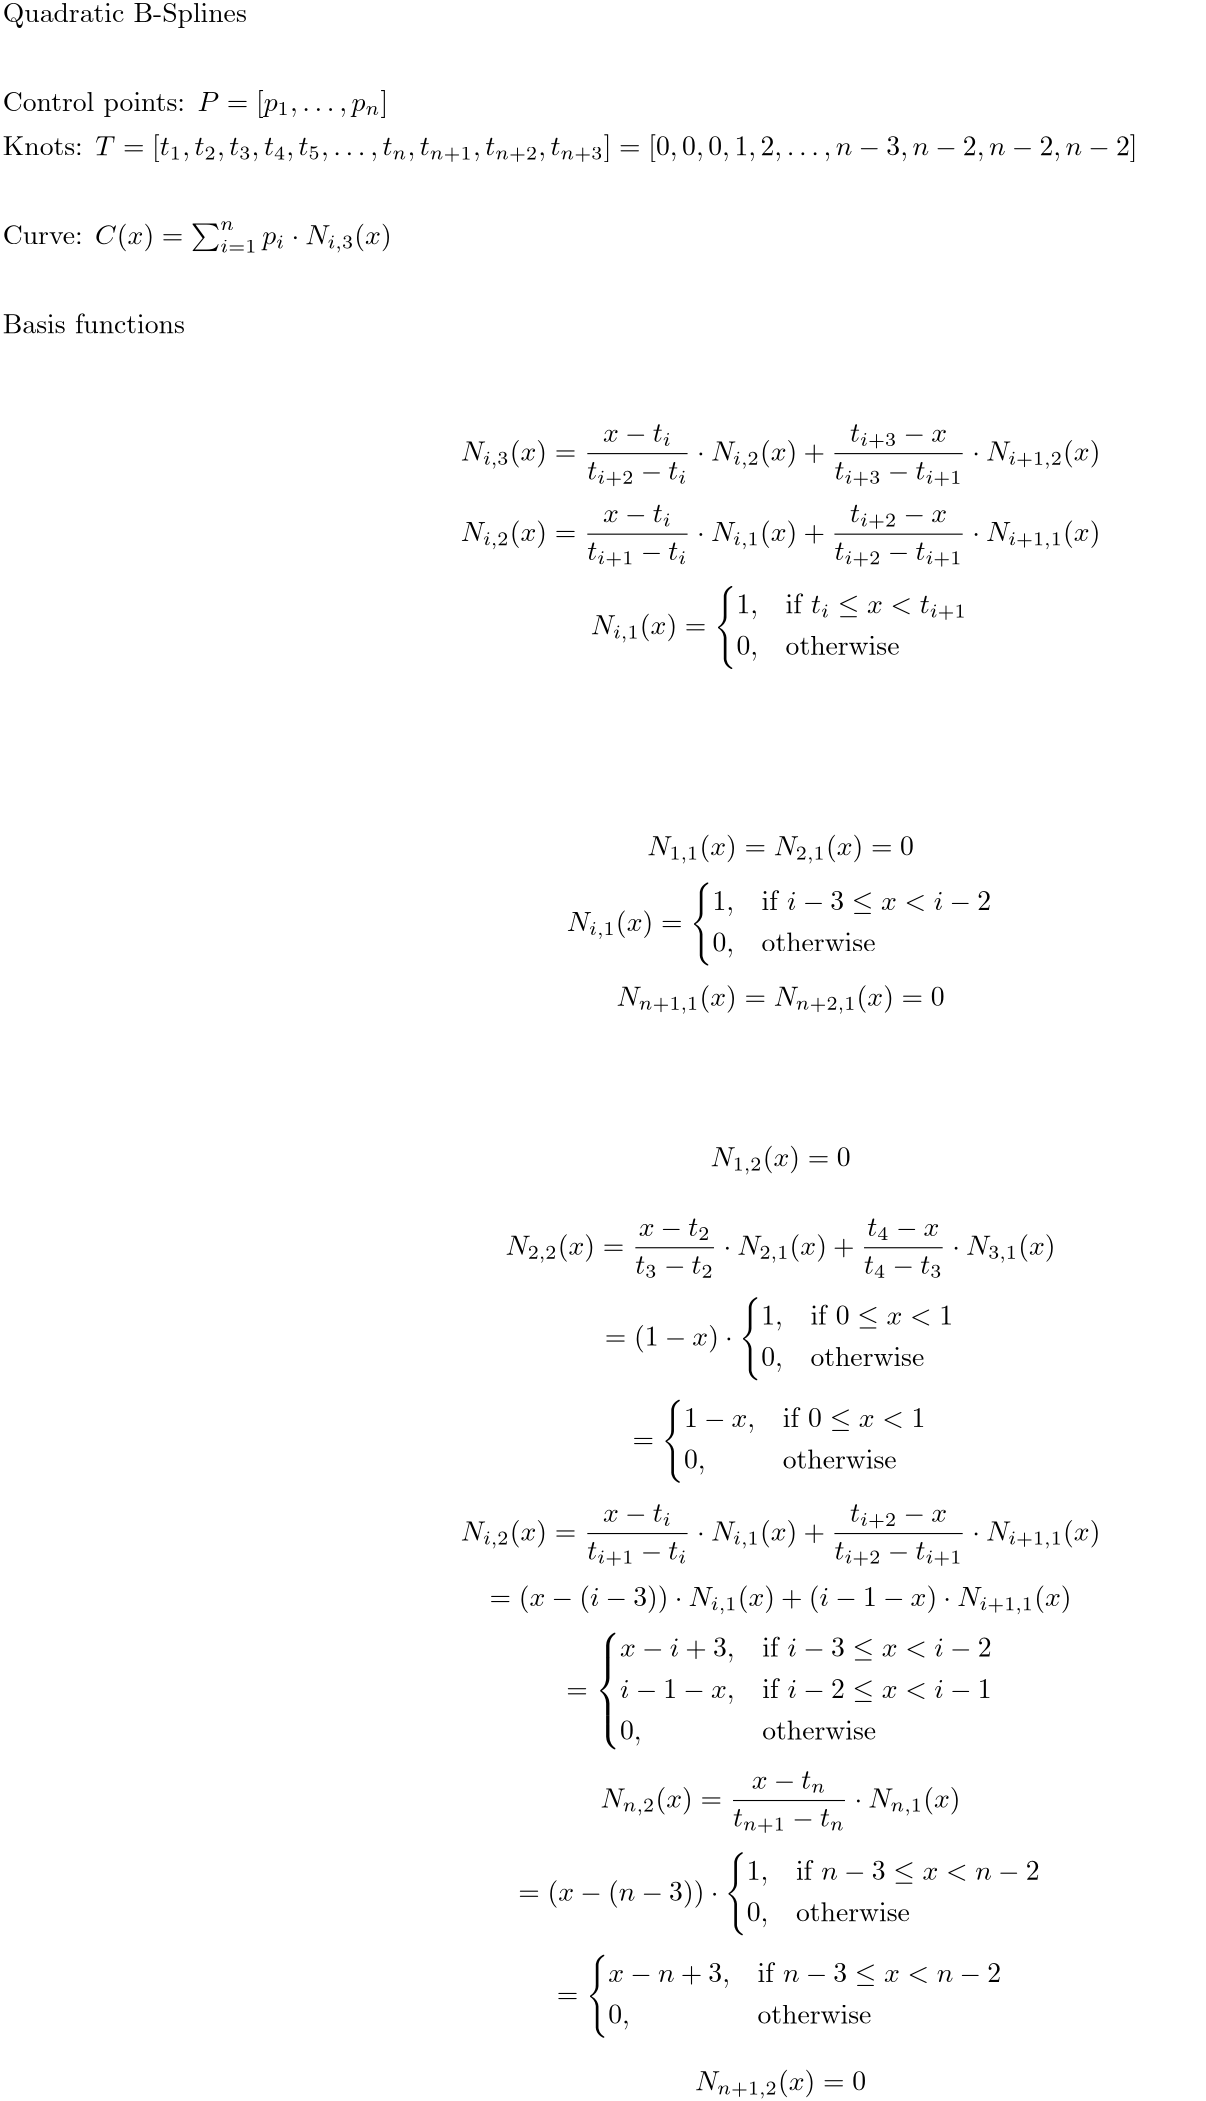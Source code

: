 <?xml version="1.0"?>
<!DOCTYPE ipe SYSTEM "ipe.dtd">
<ipe version="70005" creator="Ipe 7.1.4">
<info created="D:20150729222736" modified="D:20150802202437"/>
<preamble>\usepackage{mathtools}</preamble>
<ipestyle name="basic">
<symbol name="arrow/arc(spx)">
<path stroke="sym-stroke" fill="sym-stroke" pen="sym-pen">
0 0 m
-1 0.333 l
-1 -0.333 l
h
</path>
</symbol>
<symbol name="arrow/farc(spx)">
<path stroke="sym-stroke" fill="white" pen="sym-pen">
0 0 m
-1 0.333 l
-1 -0.333 l
h
</path>
</symbol>
<symbol name="mark/circle(sx)" transformations="translations">
<path fill="sym-stroke">
0.6 0 0 0.6 0 0 e
0.4 0 0 0.4 0 0 e
</path>
</symbol>
<symbol name="mark/disk(sx)" transformations="translations">
<path fill="sym-stroke">
0.6 0 0 0.6 0 0 e
</path>
</symbol>
<symbol name="mark/fdisk(sfx)" transformations="translations">
<group>
<path fill="sym-fill">
0.5 0 0 0.5 0 0 e
</path>
<path fill="sym-stroke" fillrule="eofill">
0.6 0 0 0.6 0 0 e
0.4 0 0 0.4 0 0 e
</path>
</group>
</symbol>
<symbol name="mark/box(sx)" transformations="translations">
<path fill="sym-stroke" fillrule="eofill">
-0.6 -0.6 m
0.6 -0.6 l
0.6 0.6 l
-0.6 0.6 l
h
-0.4 -0.4 m
0.4 -0.4 l
0.4 0.4 l
-0.4 0.4 l
h
</path>
</symbol>
<symbol name="mark/square(sx)" transformations="translations">
<path fill="sym-stroke">
-0.6 -0.6 m
0.6 -0.6 l
0.6 0.6 l
-0.6 0.6 l
h
</path>
</symbol>
<symbol name="mark/fsquare(sfx)" transformations="translations">
<group>
<path fill="sym-fill">
-0.5 -0.5 m
0.5 -0.5 l
0.5 0.5 l
-0.5 0.5 l
h
</path>
<path fill="sym-stroke" fillrule="eofill">
-0.6 -0.6 m
0.6 -0.6 l
0.6 0.6 l
-0.6 0.6 l
h
-0.4 -0.4 m
0.4 -0.4 l
0.4 0.4 l
-0.4 0.4 l
h
</path>
</group>
</symbol>
<symbol name="mark/cross(sx)" transformations="translations">
<group>
<path fill="sym-stroke">
-0.43 -0.57 m
0.57 0.43 l
0.43 0.57 l
-0.57 -0.43 l
h
</path>
<path fill="sym-stroke">
-0.43 0.57 m
0.57 -0.43 l
0.43 -0.57 l
-0.57 0.43 l
h
</path>
</group>
</symbol>
<symbol name="arrow/fnormal(spx)">
<path stroke="sym-stroke" fill="white" pen="sym-pen">
0 0 m
-1 0.333 l
-1 -0.333 l
h
</path>
</symbol>
<symbol name="arrow/pointed(spx)">
<path stroke="sym-stroke" fill="sym-stroke" pen="sym-pen">
0 0 m
-1 0.333 l
-0.8 0 l
-1 -0.333 l
h
</path>
</symbol>
<symbol name="arrow/fpointed(spx)">
<path stroke="sym-stroke" fill="white" pen="sym-pen">
0 0 m
-1 0.333 l
-0.8 0 l
-1 -0.333 l
h
</path>
</symbol>
<symbol name="arrow/linear(spx)">
<path stroke="sym-stroke" pen="sym-pen">
-1 0.333 m
0 0 l
-1 -0.333 l
</path>
</symbol>
<symbol name="arrow/fdouble(spx)">
<path stroke="sym-stroke" fill="white" pen="sym-pen">
0 0 m
-1 0.333 l
-1 -0.333 l
h
-1 0 m
-2 0.333 l
-2 -0.333 l
h
</path>
</symbol>
<symbol name="arrow/double(spx)">
<path stroke="sym-stroke" fill="sym-stroke" pen="sym-pen">
0 0 m
-1 0.333 l
-1 -0.333 l
h
-1 0 m
-2 0.333 l
-2 -0.333 l
h
</path>
</symbol>
<pen name="heavier" value="0.8"/>
<pen name="fat" value="1.2"/>
<pen name="ultrafat" value="2"/>
<symbolsize name="large" value="5"/>
<symbolsize name="small" value="2"/>
<symbolsize name="tiny" value="1.1"/>
<arrowsize name="large" value="10"/>
<arrowsize name="small" value="5"/>
<arrowsize name="tiny" value="3"/>
<color name="red" value="1 0 0"/>
<color name="green" value="0 1 0"/>
<color name="blue" value="0 0 1"/>
<color name="yellow" value="1 1 0"/>
<color name="orange" value="1 0.647 0"/>
<color name="gold" value="1 0.843 0"/>
<color name="purple" value="0.627 0.125 0.941"/>
<color name="gray" value="0.745"/>
<color name="brown" value="0.647 0.165 0.165"/>
<color name="navy" value="0 0 0.502"/>
<color name="pink" value="1 0.753 0.796"/>
<color name="seagreen" value="0.18 0.545 0.341"/>
<color name="turquoise" value="0.251 0.878 0.816"/>
<color name="violet" value="0.933 0.51 0.933"/>
<color name="darkblue" value="0 0 0.545"/>
<color name="darkcyan" value="0 0.545 0.545"/>
<color name="darkgray" value="0.663"/>
<color name="darkgreen" value="0 0.392 0"/>
<color name="darkmagenta" value="0.545 0 0.545"/>
<color name="darkorange" value="1 0.549 0"/>
<color name="darkred" value="0.545 0 0"/>
<color name="lightblue" value="0.678 0.847 0.902"/>
<color name="lightcyan" value="0.878 1 1"/>
<color name="lightgray" value="0.827"/>
<color name="lightgreen" value="0.565 0.933 0.565"/>
<color name="lightyellow" value="1 1 0.878"/>
<dashstyle name="dashed" value="[4] 0"/>
<dashstyle name="dotted" value="[1 3] 0"/>
<dashstyle name="dash dotted" value="[4 2 1 2] 0"/>
<dashstyle name="dash dot dotted" value="[4 2 1 2 1 2] 0"/>
<textsize name="large" value="\large"/>
<textsize name="small" value="\small"/>
<textsize name="tiny" value="\tiny"/>
<textsize name="Large" value="\Large"/>
<textsize name="LARGE" value="\LARGE"/>
<textsize name="huge" value="\huge"/>
<textsize name="Huge" value="\Huge"/>
<textsize name="footnote" value="\footnotesize"/>
<textstyle name="center" begin="\begin{center}" end="\end{center}"/>
<textstyle name="itemize" begin="\begin{itemize}" end="\end{itemize}"/>
<textstyle name="item" begin="\begin{itemize}\item{}" end="\end{itemize}"/>
<gridsize name="4 pts" value="4"/>
<gridsize name="8 pts (~3 mm)" value="8"/>
<gridsize name="16 pts (~6 mm)" value="16"/>
<gridsize name="32 pts (~12 mm)" value="32"/>
<gridsize name="10 pts (~3.5 mm)" value="10"/>
<gridsize name="20 pts (~7 mm)" value="20"/>
<gridsize name="14 pts (~5 mm)" value="14"/>
<gridsize name="28 pts (~10 mm)" value="28"/>
<gridsize name="56 pts (~20 mm)" value="56"/>
<anglesize name="90 deg" value="90"/>
<anglesize name="60 deg" value="60"/>
<anglesize name="45 deg" value="45"/>
<anglesize name="30 deg" value="30"/>
<anglesize name="22.5 deg" value="22.5"/>
<tiling name="falling" angle="-60" step="4" width="1"/>
<tiling name="rising" angle="30" step="4" width="1"/>
</ipestyle>
<page>
<layer name="alpha"/>
<view layers="alpha" active="alpha"/>
<text layer="alpha" transformations="translations" pos="16 816" stroke="black" type="label" width="87.948" height="6.926" depth="1.93" valign="baseline">Quadratic B-Splines</text>
<text transformations="translations" pos="16 784" stroke="black" type="label" width="138.753" height="7.473" depth="2.49" valign="baseline">$\textrm{Control points: } P = [p_1, \dots, p_n]$</text>
<text transformations="translations" pos="16 768" stroke="black" type="label" width="408.51" height="7.473" depth="2.49" valign="baseline">Knots: $T = [t_1, t_2, t_3, t_4, t_5, \dots, t_{n}, t_{n+1}, t_{n+2}, t_{n+3}] = [0,0,0,1,2,\dots, n-3,n-2,n-2,n-2]$</text>
<text transformations="translations" pos="16 736" stroke="black" type="label" width="140.002" height="8.011" depth="2.99" valign="baseline">Curve: $C(x) = \sum_{i=1}^n p_i \cdot N_{i,3}(x)$</text>
<text transformations="translations" pos="16 704" stroke="black" type="label" width="65.615" height="6.918" depth="0" valign="baseline">Basis functions</text>
<text matrix="1 0 0 1 128 -16" transformations="translations" pos="16 688" stroke="black" type="minipage" width="304" height="46.884" depth="42" valign="top">\[
N_{i,3}(x) = \frac{x - t_i}{t_{i+2}-t_i} \cdot N_{i,2}(x) + \frac{t_{i+3} - x}{t_{i+3}-t_{i+1}} \cdot N_{i+1,2}(x)
\]
\[
N_{i,2}(x) = \frac{x - t_i}{t_{i+1}-t_i} \cdot N_{i,1}(x) + \frac{t_{i+2} - x}{t_{i+2}-t_{i+1}} \cdot N_{i+1,1}(x)
\]
\[
N_{i,1}(x) = \begin{dcases}
    1,&amp; \textrm{if } t_i \leq x &lt; t_{i+1}\\
    0,              &amp; \textrm{otherwise}
\end{dcases}
\]</text>
<text matrix="1 0 0 1 128 -160" transformations="translations" pos="16 688" stroke="black" type="minipage" width="304" height="36.934" depth="32.03" valign="top">\[
N_{1,1}(x) = N_{2,1}(x) = 0
\]
\[
N_{i,1}(x) = \begin{dcases}
    1,&amp; \textrm{if } i-3 \leq x &lt; i-2\\
    0,              &amp; \textrm{otherwise}
\end{dcases}
\]
\[
N_{n+1,1}(x) = N_{n+2,1}(x) = 0
\]
</text>
<text matrix="1 0 0 1 128 -272" transformations="translations" pos="16 688" stroke="black" type="minipage" width="304" height="175.994" depth="171.42" valign="top">\[
N_{1,2}(x) = 0
\]

\[
N_{2,2}(x) = \frac{x - t_2}{t_{3}-t_2} \cdot N_{2,1}(x) + \frac{t_{4} - x}{t_{4}-t_{3}} \cdot N_{3,1}(x)
\]
\[
= (1 - x) \cdot  \begin{dcases}
    1,&amp; \textrm{if } 0 \leq x &lt; 1\\
    0,              &amp; \textrm{otherwise}
\end{dcases}
\]
\[
= \begin{dcases}
    1 - x,&amp; \textrm{if } 0 \leq x &lt; 1\\
    0,              &amp; \textrm{otherwise}
\end{dcases}
\]

\[
N_{i,2}(x) = \frac{x - t_i}{t_{i+1}-t_i} \cdot N_{i,1}(x) + \frac{t_{i+2} - x}{t_{i+2}-t_{i+1}} \cdot N_{i+1,1}(x)
\]
\[
 = (x - (i-3)) \cdot N_{i,1}(x) + (i - 1 - x) \cdot N_{i+1,1}(x)
\]
\[
 = \begin{dcases}
    x - i + 3,&amp; \textrm{if } i - 3 \leq x &lt; i - 2\\
    i - 1 - x,&amp; \textrm{if } i - 2 \leq x &lt; i - 1\\
    0,              &amp; \textrm{otherwise}
\end{dcases}
\]


\[
N_{n,2}(x) = \frac{x - t_n}{t_{n+1}-t_n} \cdot N_{n,1}(x)
\]
\[
= (x - (n - 3)) \cdot  \begin{dcases}
    1,&amp; \textrm{if } n-3 \leq x &lt; n-2\\
    0,              &amp; \textrm{otherwise}
\end{dcases}
\]
\[
= \begin{dcases}
    x - n +3,&amp; \textrm{if } n-3 \leq x &lt; n-2\\
    0,              &amp; \textrm{otherwise}
\end{dcases}
\]

\[
N_{n+1,2}(x) = 0
\]</text>
</page>
<page>
<layer name="alpha"/>
<view layers="alpha" active="alpha"/>
<text layer="alpha" transformations="translations" pos="16 832" stroke="black" type="minipage" width="560" height="404.505" depth="400.5" valign="top">\begin{align*}
N_{1,3}(x) &amp;= \frac{t_{4} - x}{t_{4}-t_{2}} \cdot N_{2,2}(x)\\
           &amp;= (1 - x) \cdot N_{2,2}(x)\\
           &amp;= (1 - x) \cdot \begin{dcases}
                             1 - x,          &amp; \textrm{if } 0 \leq x &lt; 1\\
                             0,              &amp; \textrm{otherwise}
                           \end{dcases}\\
           &amp;= \begin{dcases}
               (1 - x)^2,      &amp; \textrm{if } 0 \leq x &lt; 1\\
               0,              &amp; \textrm{otherwise}
             \end{dcases}\\
           &amp;= \begin{dcases}
               x^2 - 2x + 1,   &amp; \textrm{if } 0 \leq x &lt; 1\\
               0,              &amp; \textrm{otherwise}
             \end{dcases}
\end{align*}

\begin{align*}
N_{2,3}(x) &amp;= \frac{x - t_2}{t_4-t_2} \cdot N_{2,2}(x) + \frac{t_5 - x}{t_5-t_3} \cdot N_{3,2}(x)\\
           &amp;= x \cdot N_{2,2}(x) + \frac{2 - x}{2} \cdot N_{3,2}(x)\\
           &amp;= x \cdot \begin{dcases}
                       1 - x,          &amp; \textrm{if } 0 \leq x &lt; 1\\
                       0,              &amp; \textrm{otherwise}
                     \end{dcases}
             + \frac{2 - x}{2} \cdot \begin{dcases}
                                       x,              &amp; \textrm{if } 0 \leq x &lt; 1\\
                                       2 - x,          &amp; \textrm{if } 1 \leq x &lt; 2\\
                                       0,              &amp; \textrm{otherwise}
                                     \end{dcases}\\
           &amp;= \begin{dcases}
               x - x^2,        &amp; \textrm{if } 0 \leq x &lt; 1\\
               0,              &amp; \textrm{otherwise}
             \end{dcases}
            +
             \begin{dcases}
               \frac{2x - x^2}{2},      &amp; \textrm{if } 0 \leq x &lt; 1\\
               \frac{4 - 4x + x^2}{2},  &amp; \textrm{if } 1 \leq x &lt; 2\\
               0,                       &amp; \textrm{otherwise}
             \end{dcases}\\
           &amp;= \begin{dcases}
               x - x^2 + \frac{2x - x^2}{2}, &amp; \textrm{if } 0 \leq x &lt; 1\\
               \frac{4 - 4x + x^2}{2},       &amp; \textrm{if } 1 \leq x &lt; 2\\
               0,                            &amp; \textrm{otherwise}
             \end{dcases}\\
           &amp;= \begin{dcases}
               \frac{-3x^2 + 4x}{2},          &amp; \textrm{if } 0 \leq x &lt; 1\\
               \frac{x^2 - 4x + 4}{2},       &amp; \textrm{if } 1 \leq x &lt; 2\\
               0,                            &amp; \textrm{otherwise}
             \end{dcases}
\end{align*}

\begin{align*}
N_{i,3}(x) &amp;= \frac{x - (i - 3)}{(i + 2 - 3) - (i - 3)} \cdot N_{i,2}(x) + \frac{(i + 3 - 3) - x}{(i + 3 - 3) - (i + 1 - 3)} \cdot N_{i+1,2}(x)\\
           &amp;= \frac{x - i + 3}{2} \cdot N_{i,2}(x) + \frac{i - x}{2} \cdot N_{i+1,2}(x)\\
           &amp;= \frac{x - i + 3}{2} \cdot \begin{dcases}
                                          x - i + 3,      &amp; \textrm{if } i - 3 \leq x &lt; i - 2\\
                                          i - 1 - x,      &amp; \textrm{if } i - 2 \leq x &lt; i - 1\\
                                          0,              &amp; \textrm{otherwise}
                                        \end{dcases}
            + \frac{i - x}{2} \cdot \begin{dcases}
                                      x - i + 2,      &amp; \textrm{if } i - 2 \leq x &lt; i - 1\\
                                      i - x,          &amp; \textrm{if } i - 1 \leq x &lt; i\\
                                      0,              &amp; \textrm{otherwise}
                                    \end{dcases}\\
           &amp;=  \begin{dcases}
                 \frac{x - i + 3}{2} \cdot (x - i + 3), &amp; \textrm{if } i - 3 \leq x &lt; i - 2\\
                 \frac{x - i + 3}{2} \cdot (i - 1 - x), &amp; \textrm{if } i - 2 \leq x &lt; i - 1\\
                 0,                                     &amp; \textrm{otherwise}
               \end{dcases}
            + \begin{dcases}
                \frac{i - x}{2} \cdot (x - i + 2),      &amp; \textrm{if } i - 2 \leq x &lt; i - 1\\
                \frac{i - x}{2} \cdot (i - x),          &amp; \textrm{if } i - 1 \leq x &lt; i\\
                0,              &amp; \textrm{otherwise}
              \end{dcases}\\
           &amp;=  \begin{dcases}
                 \frac{x^2 + (6 - 2i)x + i^2 - 6i + 9}{2},  &amp; \textrm{if } i - 3 \leq x &lt; i - 2\\
                 \frac{-x^2 + (2i - 4)x - i^2 + 4i - 3}{2}, &amp; \textrm{if } i - 2 \leq x &lt; i - 1\\
                 0,                                         &amp; \textrm{otherwise}
               \end{dcases}
            + \begin{dcases}
                \frac{-x^2 + (2i - 2)x - i^2 + 2i}{2},      &amp; \textrm{if } i - 2 \leq x &lt; i - 1\\
                \frac{x^2 - 2ix + i^2}{2},                  &amp; \textrm{if } i - 1 \leq x &lt; i\\
                0,                                          &amp; \textrm{otherwise}
              \end{dcases}\\
           &amp;=  \begin{dcases}
                 \frac{x^2 + (6 - 2i)x + i^2 - 6i + 9}{2},    &amp; \textrm{if } i - 3 \leq x &lt; i - 2\\
                 \frac{-2x^2 + (4i - 6)x - 2i^2 + 6i - 3}{2}, &amp; \textrm{if } i - 2 \leq x &lt; i - 1\\
                 \frac{x^2 - 2ix + i^2}{2},                   &amp; \textrm{if } i - 1 \leq x &lt; i\\
                 0,                                           &amp; \textrm{otherwise}
               \end{dcases}
\end{align*}


</text>
</page>
<page>
<layer name="alpha"/>
<view layers="alpha" active="alpha"/>
<text layer="alpha" transformations="translations" pos="16 832" stroke="black" type="minipage" width="560" height="294.669" depth="290.4" valign="top">\begin{align*}
N_{n-1,3}(x) &amp;= \frac{x - t_{n-1}}{t_{n+1}-t_{n-1}} \cdot N_{n-1,2}(x) + \frac{t_{n+2} - x}{t_{n+2}-t_{n}} \cdot N_{n,2}(x)\\
             &amp;= \frac{x - (n-1-3)}{(n+1-3) - (n-1-3)} \cdot N_{n-1,2}(x) + \frac{(n-2) - x}{(n-2) - (n-3)} \cdot N_{n,2}(x)\\
             &amp;= \frac{x - n + 4}{2} \cdot N_{n-1,2}(x) + (-x + n - 2) \cdot N_{n,2}(x)\\
             &amp;= \frac{x - n + 4}{2} \cdot \begin{dcases}
                                            x - (n-1) + 3,      &amp; \textrm{if } (n-1) - 3 \leq x &lt; (n-1) - 2\\
                                            (n-1) - 1 - x,      &amp; \textrm{if } (n-1) - 2 \leq x &lt; (n-1) - 1\\
                                            0,                  &amp; \textrm{otherwise}
                                          \end{dcases}
              + (-x + n - 2) \cdot \begin{dcases}
                                     x - n +3,       &amp; \textrm{if } n - 3 \leq x &lt; n - 2\\
                                     0,              &amp; \textrm{otherwise}
                                   \end{dcases}\\
             &amp;= \begin{dcases}
                  \frac{x - n + 4}{2} \cdot x - n + 4,      &amp; \textrm{if } n - 4 \leq x &lt; n - 3\\
                  \frac{x - n + 4}{2} \cdot -x + n - 2,     &amp; \textrm{if } n - 3 \leq x &lt; n - 2\\
                  0,                                        &amp; \textrm{otherwise}
                \end{dcases}
              + \begin{dcases}
                  (-x + n - 2) \cdot (x - n + 3),       &amp; \textrm{if } n - 3 \leq x &lt; n - 2\\
                  0,                                  &amp; \textrm{otherwise}
                \end{dcases}\\
             &amp;= \begin{dcases}
                  \frac{x^2 + (8 - 2n)x + n^2 - 8n + 16}{2},     &amp; \textrm{if } n - 4 \leq x &lt; n - 3\\
                  \frac{-x^2 + (2n - 6)x - n^2 + 6n - 8}{2},     &amp; \textrm{if } n - 3 \leq x &lt; n - 2\\
                  0,                                             &amp; \textrm{otherwise}
                \end{dcases}
              + \begin{dcases}
                  -x^2 + (2n - 5)x - n^2 + 5n - 6,     &amp; \textrm{if } n - 3 \leq x &lt; n - 2\\
                  0,                                   &amp; \textrm{otherwise}
                \end{dcases}\\
             &amp;= \begin{dcases}
                  \frac{x^2 + (8 - 2n)x + n^2 - 8n + 16}{2},     &amp; \textrm{if } n - 4 \leq x &lt; n - 3\\
                  \frac{-x^2 + (2n - 6)x - n^2 + 6n - 8}{2} + -x^2 + (2n - 5)x - n^2 + 5n - 6,     &amp; \textrm{if } n - 3 \leq x &lt; n - 2\\
                  0,                                             &amp; \textrm{otherwise}
                \end{dcases}\\
             &amp;= \begin{dcases}
                  \frac{x^2 + (8 - 2n)x + n^2 - 8n + 16}{2},      &amp; \textrm{if } n - 4 \leq x &lt; n - 3\\
                  \frac{-3x^2 + (6n - 16)x - 3n^2 + 16n - 20}{2}, &amp; \textrm{if } n - 3 \leq x &lt; n - 2\\
                  0,                                              &amp; \textrm{otherwise}
                \end{dcases}
\end{align*}

\begin{align*}
N_{n,3}(x) &amp;= \frac{x - t_n}{t_{n+2}-t_n} \cdot N_{n,2}(x) + \frac{t_{n+3} - x}{t_{n+3}-t_{n+1}} \cdot N_{n+1,2}(x)\\
           &amp;= \frac{x - (n-3)}{(n-2) - (n-3)} \cdot N_{n,2}(x)\\
           &amp;= (x - n + 3) \cdot \begin{dcases}
                                  x - n + 3,       &amp; \textrm{if } n - 3 \leq x &lt; n - 2\\
                                  0,               &amp; \textrm{otherwise}
                                \end{dcases}\\
           &amp;= \begin{dcases}
                (x - n + 3) \cdot (x - n + 3),       &amp; \textrm{if } n - 3 \leq x &lt; n - 2\\
                0,                                   &amp; \textrm{otherwise}
              \end{dcases}\\
           &amp;= \begin{dcases}
                x^2 + (6 - 2n)x + n^2 - 6n + 9,       &amp; \textrm{if } n - 3 \leq x &lt; n - 2\\
                0,                                    &amp; \textrm{otherwise}
              \end{dcases}\\
\end{align*}</text>
</page>
</ipe>
